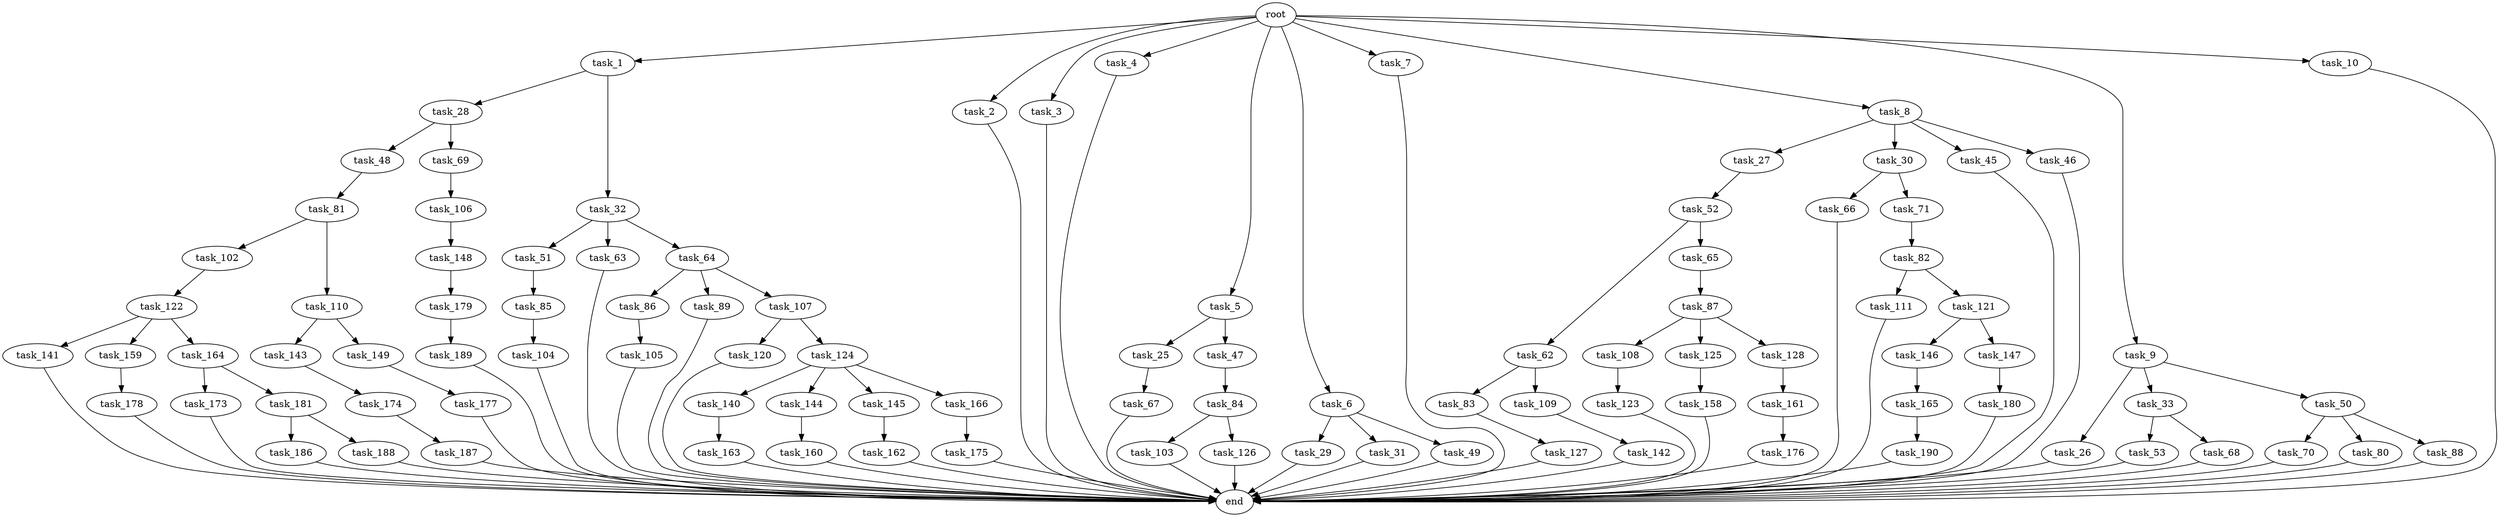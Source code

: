 digraph G {
  root [size="0.000000"];
  task_1 [size="10.240000"];
  task_2 [size="10.240000"];
  task_3 [size="10.240000"];
  task_4 [size="10.240000"];
  task_5 [size="10.240000"];
  task_6 [size="10.240000"];
  task_7 [size="10.240000"];
  task_8 [size="10.240000"];
  task_9 [size="10.240000"];
  task_10 [size="10.240000"];
  task_25 [size="6957847019.520000"];
  task_26 [size="3092376453.120000"];
  task_27 [size="3092376453.120000"];
  task_28 [size="4209067950.080000"];
  task_29 [size="5497558138.880000"];
  task_30 [size="3092376453.120000"];
  task_31 [size="5497558138.880000"];
  task_32 [size="4209067950.080000"];
  task_33 [size="3092376453.120000"];
  task_45 [size="3092376453.120000"];
  task_46 [size="3092376453.120000"];
  task_47 [size="6957847019.520000"];
  task_48 [size="6957847019.520000"];
  task_49 [size="5497558138.880000"];
  task_50 [size="3092376453.120000"];
  task_51 [size="2147483648.000000"];
  task_52 [size="343597383.680000"];
  task_53 [size="773094113.280000"];
  task_62 [size="2147483648.000000"];
  task_63 [size="2147483648.000000"];
  task_64 [size="2147483648.000000"];
  task_65 [size="2147483648.000000"];
  task_66 [size="5497558138.880000"];
  task_67 [size="4209067950.080000"];
  task_68 [size="773094113.280000"];
  task_69 [size="6957847019.520000"];
  task_70 [size="773094113.280000"];
  task_71 [size="5497558138.880000"];
  task_80 [size="773094113.280000"];
  task_81 [size="8589934592.000000"];
  task_82 [size="3092376453.120000"];
  task_83 [size="6957847019.520000"];
  task_84 [size="1374389534.720000"];
  task_85 [size="343597383.680000"];
  task_86 [size="8589934592.000000"];
  task_87 [size="343597383.680000"];
  task_88 [size="773094113.280000"];
  task_89 [size="8589934592.000000"];
  task_102 [size="6957847019.520000"];
  task_103 [size="8589934592.000000"];
  task_104 [size="343597383.680000"];
  task_105 [size="8589934592.000000"];
  task_106 [size="4209067950.080000"];
  task_107 [size="8589934592.000000"];
  task_108 [size="1374389534.720000"];
  task_109 [size="6957847019.520000"];
  task_110 [size="6957847019.520000"];
  task_111 [size="8589934592.000000"];
  task_120 [size="1374389534.720000"];
  task_121 [size="8589934592.000000"];
  task_122 [size="1374389534.720000"];
  task_123 [size="6957847019.520000"];
  task_124 [size="1374389534.720000"];
  task_125 [size="1374389534.720000"];
  task_126 [size="8589934592.000000"];
  task_127 [size="343597383.680000"];
  task_128 [size="1374389534.720000"];
  task_140 [size="6957847019.520000"];
  task_141 [size="5497558138.880000"];
  task_142 [size="8589934592.000000"];
  task_143 [size="343597383.680000"];
  task_144 [size="6957847019.520000"];
  task_145 [size="6957847019.520000"];
  task_146 [size="6957847019.520000"];
  task_147 [size="6957847019.520000"];
  task_148 [size="8589934592.000000"];
  task_149 [size="343597383.680000"];
  task_158 [size="8589934592.000000"];
  task_159 [size="5497558138.880000"];
  task_160 [size="4209067950.080000"];
  task_161 [size="1374389534.720000"];
  task_162 [size="8589934592.000000"];
  task_163 [size="5497558138.880000"];
  task_164 [size="5497558138.880000"];
  task_165 [size="773094113.280000"];
  task_166 [size="6957847019.520000"];
  task_173 [size="8589934592.000000"];
  task_174 [size="1374389534.720000"];
  task_175 [size="2147483648.000000"];
  task_176 [size="343597383.680000"];
  task_177 [size="343597383.680000"];
  task_178 [size="6957847019.520000"];
  task_179 [size="8589934592.000000"];
  task_180 [size="343597383.680000"];
  task_181 [size="8589934592.000000"];
  task_186 [size="8589934592.000000"];
  task_187 [size="1374389534.720000"];
  task_188 [size="8589934592.000000"];
  task_189 [size="8589934592.000000"];
  task_190 [size="4209067950.080000"];
  end [size="0.000000"];

  root -> task_1 [size="1.000000"];
  root -> task_2 [size="1.000000"];
  root -> task_3 [size="1.000000"];
  root -> task_4 [size="1.000000"];
  root -> task_5 [size="1.000000"];
  root -> task_6 [size="1.000000"];
  root -> task_7 [size="1.000000"];
  root -> task_8 [size="1.000000"];
  root -> task_9 [size="1.000000"];
  root -> task_10 [size="1.000000"];
  task_1 -> task_28 [size="411041792.000000"];
  task_1 -> task_32 [size="411041792.000000"];
  task_2 -> end [size="1.000000"];
  task_3 -> end [size="1.000000"];
  task_4 -> end [size="1.000000"];
  task_5 -> task_25 [size="679477248.000000"];
  task_5 -> task_47 [size="679477248.000000"];
  task_6 -> task_29 [size="536870912.000000"];
  task_6 -> task_31 [size="536870912.000000"];
  task_6 -> task_49 [size="536870912.000000"];
  task_7 -> end [size="1.000000"];
  task_8 -> task_27 [size="301989888.000000"];
  task_8 -> task_30 [size="301989888.000000"];
  task_8 -> task_45 [size="301989888.000000"];
  task_8 -> task_46 [size="301989888.000000"];
  task_9 -> task_26 [size="301989888.000000"];
  task_9 -> task_33 [size="301989888.000000"];
  task_9 -> task_50 [size="301989888.000000"];
  task_10 -> end [size="1.000000"];
  task_25 -> task_67 [size="411041792.000000"];
  task_26 -> end [size="1.000000"];
  task_27 -> task_52 [size="33554432.000000"];
  task_28 -> task_48 [size="679477248.000000"];
  task_28 -> task_69 [size="679477248.000000"];
  task_29 -> end [size="1.000000"];
  task_30 -> task_66 [size="536870912.000000"];
  task_30 -> task_71 [size="536870912.000000"];
  task_31 -> end [size="1.000000"];
  task_32 -> task_51 [size="209715200.000000"];
  task_32 -> task_63 [size="209715200.000000"];
  task_32 -> task_64 [size="209715200.000000"];
  task_33 -> task_53 [size="75497472.000000"];
  task_33 -> task_68 [size="75497472.000000"];
  task_45 -> end [size="1.000000"];
  task_46 -> end [size="1.000000"];
  task_47 -> task_84 [size="134217728.000000"];
  task_48 -> task_81 [size="838860800.000000"];
  task_49 -> end [size="1.000000"];
  task_50 -> task_70 [size="75497472.000000"];
  task_50 -> task_80 [size="75497472.000000"];
  task_50 -> task_88 [size="75497472.000000"];
  task_51 -> task_85 [size="33554432.000000"];
  task_52 -> task_62 [size="209715200.000000"];
  task_52 -> task_65 [size="209715200.000000"];
  task_53 -> end [size="1.000000"];
  task_62 -> task_83 [size="679477248.000000"];
  task_62 -> task_109 [size="679477248.000000"];
  task_63 -> end [size="1.000000"];
  task_64 -> task_86 [size="838860800.000000"];
  task_64 -> task_89 [size="838860800.000000"];
  task_64 -> task_107 [size="838860800.000000"];
  task_65 -> task_87 [size="33554432.000000"];
  task_66 -> end [size="1.000000"];
  task_67 -> end [size="1.000000"];
  task_68 -> end [size="1.000000"];
  task_69 -> task_106 [size="411041792.000000"];
  task_70 -> end [size="1.000000"];
  task_71 -> task_82 [size="301989888.000000"];
  task_80 -> end [size="1.000000"];
  task_81 -> task_102 [size="679477248.000000"];
  task_81 -> task_110 [size="679477248.000000"];
  task_82 -> task_111 [size="838860800.000000"];
  task_82 -> task_121 [size="838860800.000000"];
  task_83 -> task_127 [size="33554432.000000"];
  task_84 -> task_103 [size="838860800.000000"];
  task_84 -> task_126 [size="838860800.000000"];
  task_85 -> task_104 [size="33554432.000000"];
  task_86 -> task_105 [size="838860800.000000"];
  task_87 -> task_108 [size="134217728.000000"];
  task_87 -> task_125 [size="134217728.000000"];
  task_87 -> task_128 [size="134217728.000000"];
  task_88 -> end [size="1.000000"];
  task_89 -> end [size="1.000000"];
  task_102 -> task_122 [size="134217728.000000"];
  task_103 -> end [size="1.000000"];
  task_104 -> end [size="1.000000"];
  task_105 -> end [size="1.000000"];
  task_106 -> task_148 [size="838860800.000000"];
  task_107 -> task_120 [size="134217728.000000"];
  task_107 -> task_124 [size="134217728.000000"];
  task_108 -> task_123 [size="679477248.000000"];
  task_109 -> task_142 [size="838860800.000000"];
  task_110 -> task_143 [size="33554432.000000"];
  task_110 -> task_149 [size="33554432.000000"];
  task_111 -> end [size="1.000000"];
  task_120 -> end [size="1.000000"];
  task_121 -> task_146 [size="679477248.000000"];
  task_121 -> task_147 [size="679477248.000000"];
  task_122 -> task_141 [size="536870912.000000"];
  task_122 -> task_159 [size="536870912.000000"];
  task_122 -> task_164 [size="536870912.000000"];
  task_123 -> end [size="1.000000"];
  task_124 -> task_140 [size="679477248.000000"];
  task_124 -> task_144 [size="679477248.000000"];
  task_124 -> task_145 [size="679477248.000000"];
  task_124 -> task_166 [size="679477248.000000"];
  task_125 -> task_158 [size="838860800.000000"];
  task_126 -> end [size="1.000000"];
  task_127 -> end [size="1.000000"];
  task_128 -> task_161 [size="134217728.000000"];
  task_140 -> task_163 [size="536870912.000000"];
  task_141 -> end [size="1.000000"];
  task_142 -> end [size="1.000000"];
  task_143 -> task_174 [size="134217728.000000"];
  task_144 -> task_160 [size="411041792.000000"];
  task_145 -> task_162 [size="838860800.000000"];
  task_146 -> task_165 [size="75497472.000000"];
  task_147 -> task_180 [size="33554432.000000"];
  task_148 -> task_179 [size="838860800.000000"];
  task_149 -> task_177 [size="33554432.000000"];
  task_158 -> end [size="1.000000"];
  task_159 -> task_178 [size="679477248.000000"];
  task_160 -> end [size="1.000000"];
  task_161 -> task_176 [size="33554432.000000"];
  task_162 -> end [size="1.000000"];
  task_163 -> end [size="1.000000"];
  task_164 -> task_173 [size="838860800.000000"];
  task_164 -> task_181 [size="838860800.000000"];
  task_165 -> task_190 [size="411041792.000000"];
  task_166 -> task_175 [size="209715200.000000"];
  task_173 -> end [size="1.000000"];
  task_174 -> task_187 [size="134217728.000000"];
  task_175 -> end [size="1.000000"];
  task_176 -> end [size="1.000000"];
  task_177 -> end [size="1.000000"];
  task_178 -> end [size="1.000000"];
  task_179 -> task_189 [size="838860800.000000"];
  task_180 -> end [size="1.000000"];
  task_181 -> task_186 [size="838860800.000000"];
  task_181 -> task_188 [size="838860800.000000"];
  task_186 -> end [size="1.000000"];
  task_187 -> end [size="1.000000"];
  task_188 -> end [size="1.000000"];
  task_189 -> end [size="1.000000"];
  task_190 -> end [size="1.000000"];
}
